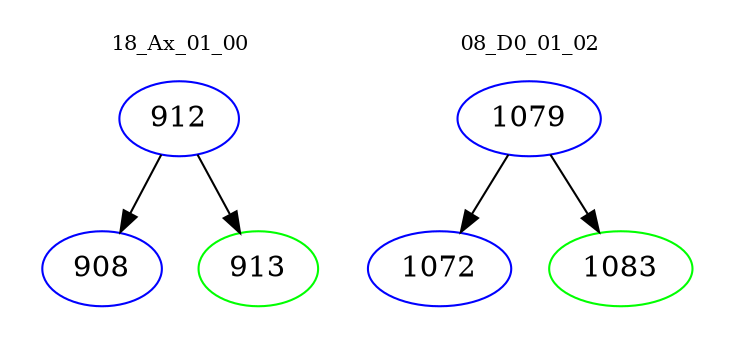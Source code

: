 digraph{
subgraph cluster_0 {
color = white
label = "18_Ax_01_00";
fontsize=10;
T0_912 [label="912", color="blue"]
T0_912 -> T0_908 [color="black"]
T0_908 [label="908", color="blue"]
T0_912 -> T0_913 [color="black"]
T0_913 [label="913", color="green"]
}
subgraph cluster_1 {
color = white
label = "08_D0_01_02";
fontsize=10;
T1_1079 [label="1079", color="blue"]
T1_1079 -> T1_1072 [color="black"]
T1_1072 [label="1072", color="blue"]
T1_1079 -> T1_1083 [color="black"]
T1_1083 [label="1083", color="green"]
}
}
